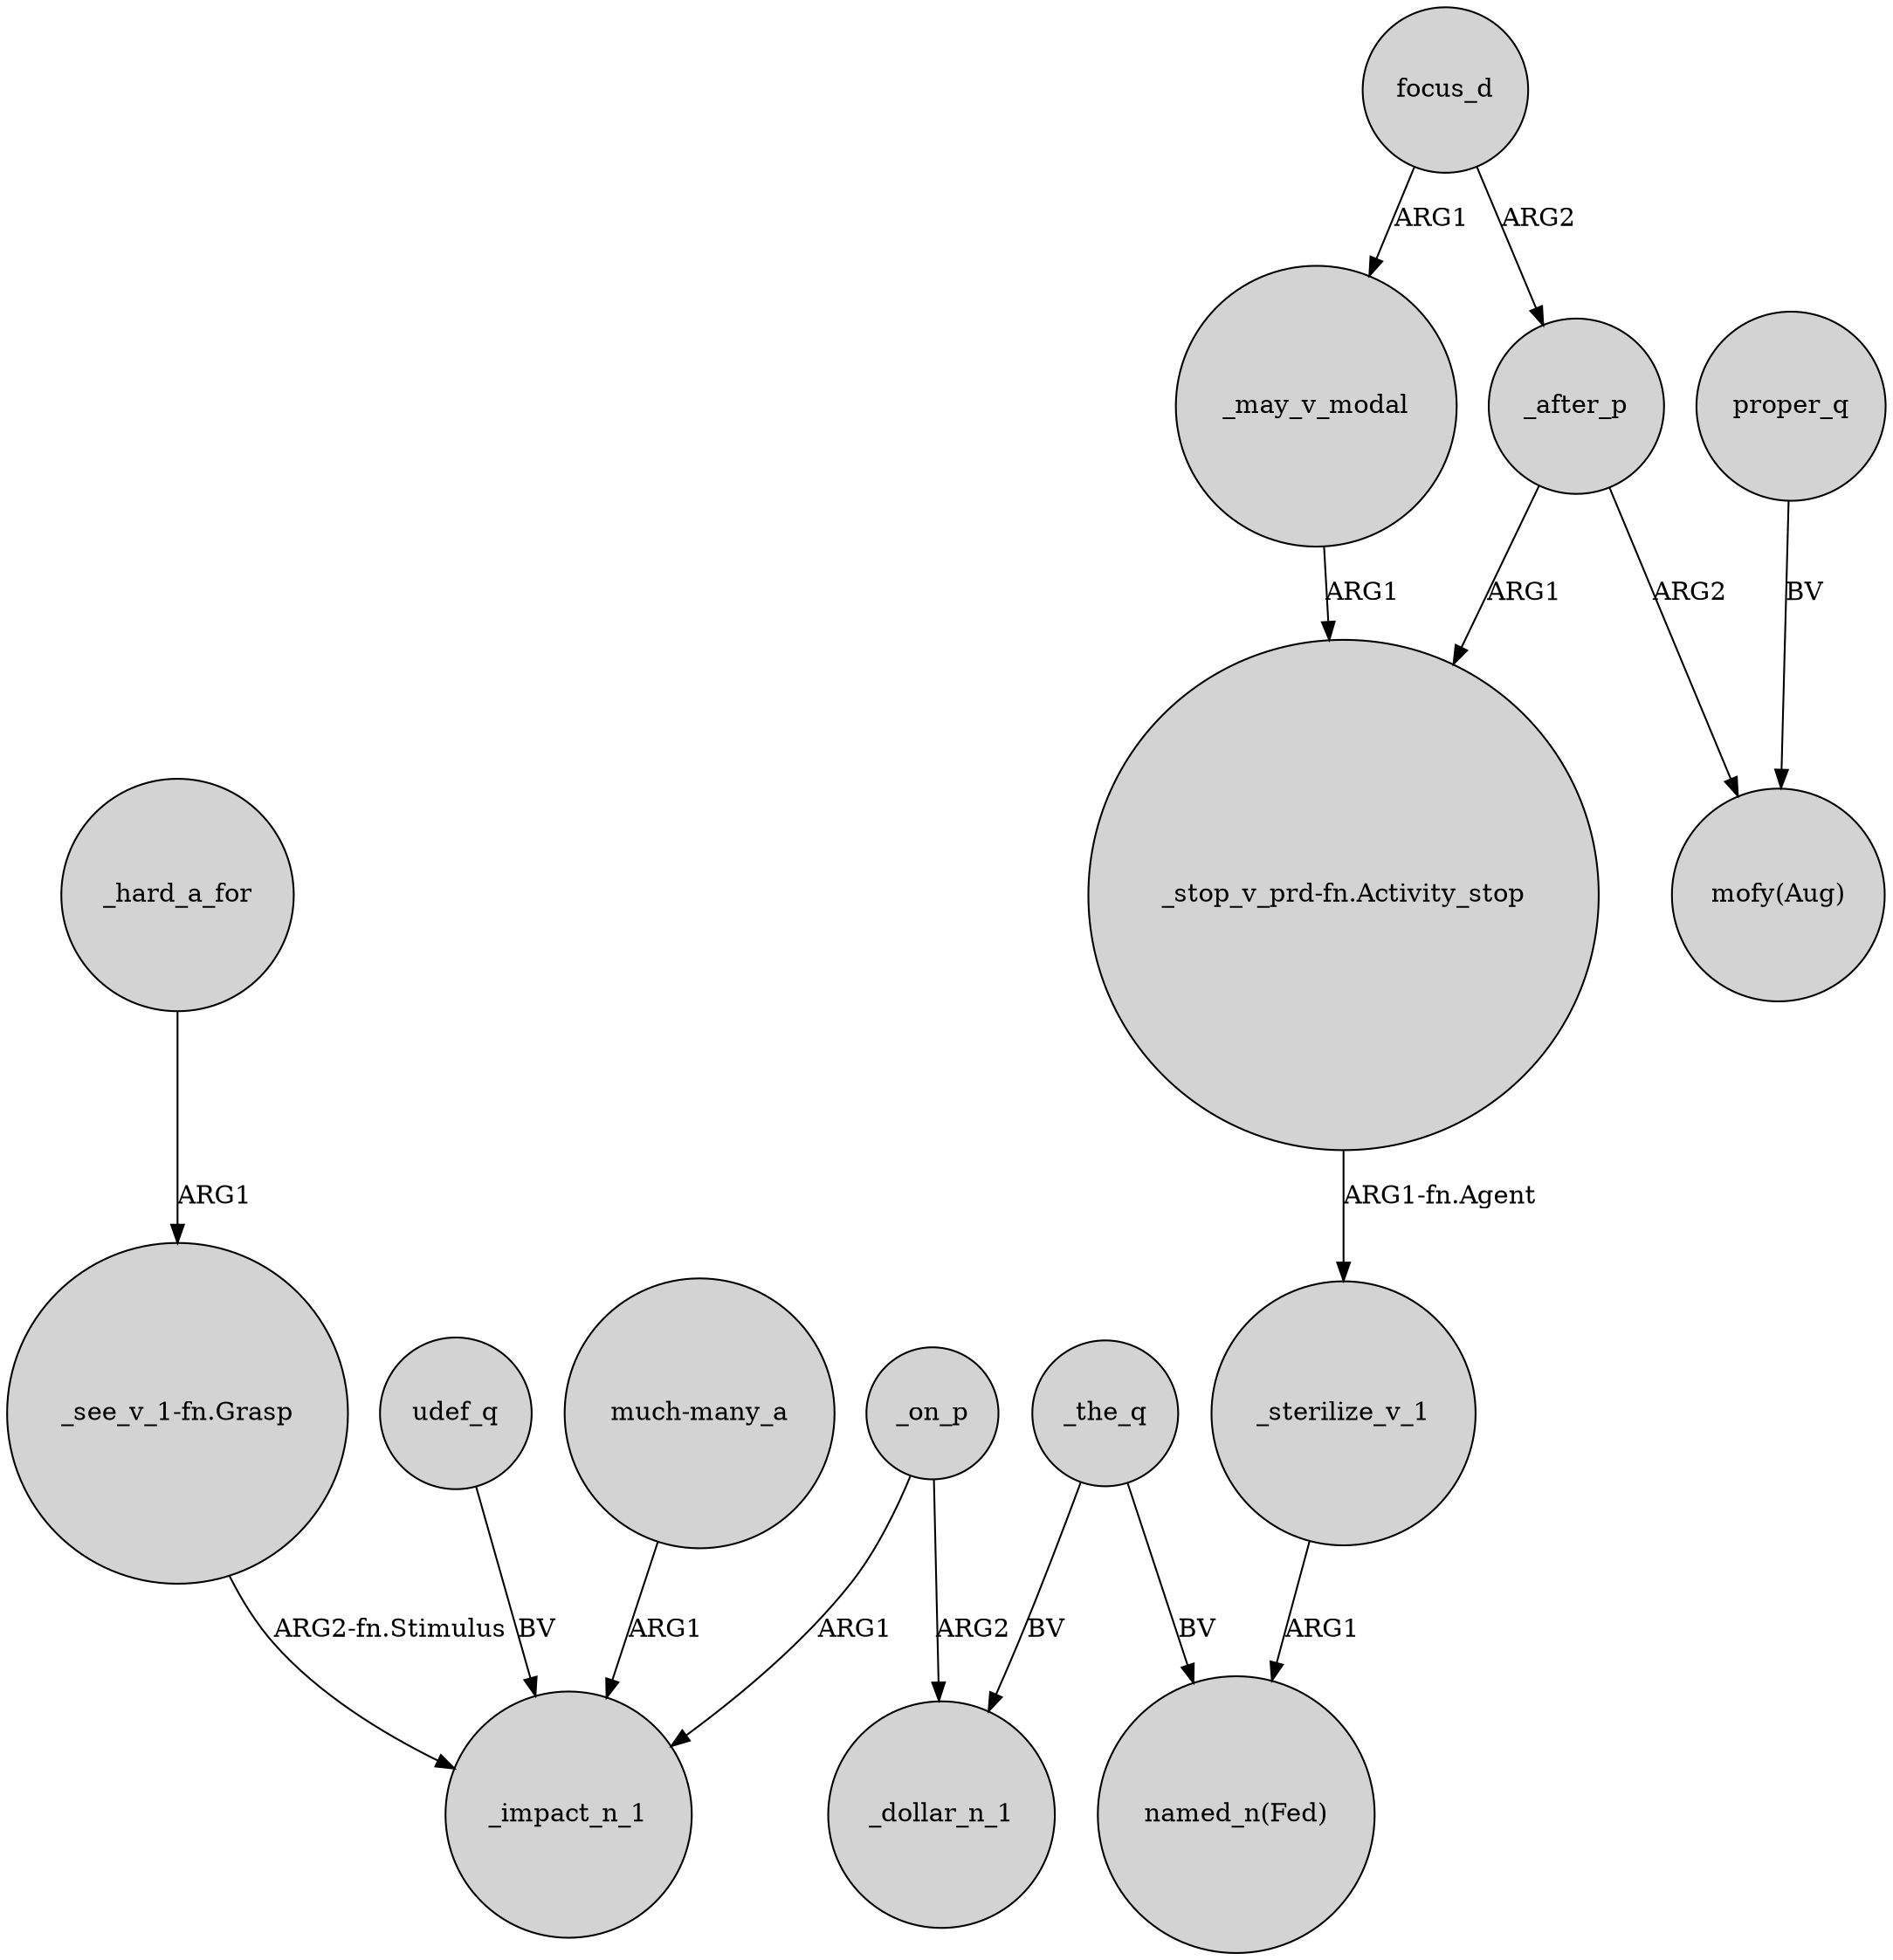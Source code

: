 digraph {
	node [shape=circle style=filled]
	udef_q -> _impact_n_1 [label=BV]
	_hard_a_for -> "_see_v_1-fn.Grasp" [label=ARG1]
	_on_p -> _dollar_n_1 [label=ARG2]
	_the_q -> _dollar_n_1 [label=BV]
	_the_q -> "named_n(Fed)" [label=BV]
	_may_v_modal -> "_stop_v_prd-fn.Activity_stop" [label=ARG1]
	"_stop_v_prd-fn.Activity_stop" -> _sterilize_v_1 [label="ARG1-fn.Agent"]
	_sterilize_v_1 -> "named_n(Fed)" [label=ARG1]
	focus_d -> _after_p [label=ARG2]
	focus_d -> _may_v_modal [label=ARG1]
	"_see_v_1-fn.Grasp" -> _impact_n_1 [label="ARG2-fn.Stimulus"]
	proper_q -> "mofy(Aug)" [label=BV]
	_after_p -> "_stop_v_prd-fn.Activity_stop" [label=ARG1]
	"much-many_a" -> _impact_n_1 [label=ARG1]
	_after_p -> "mofy(Aug)" [label=ARG2]
	_on_p -> _impact_n_1 [label=ARG1]
}
